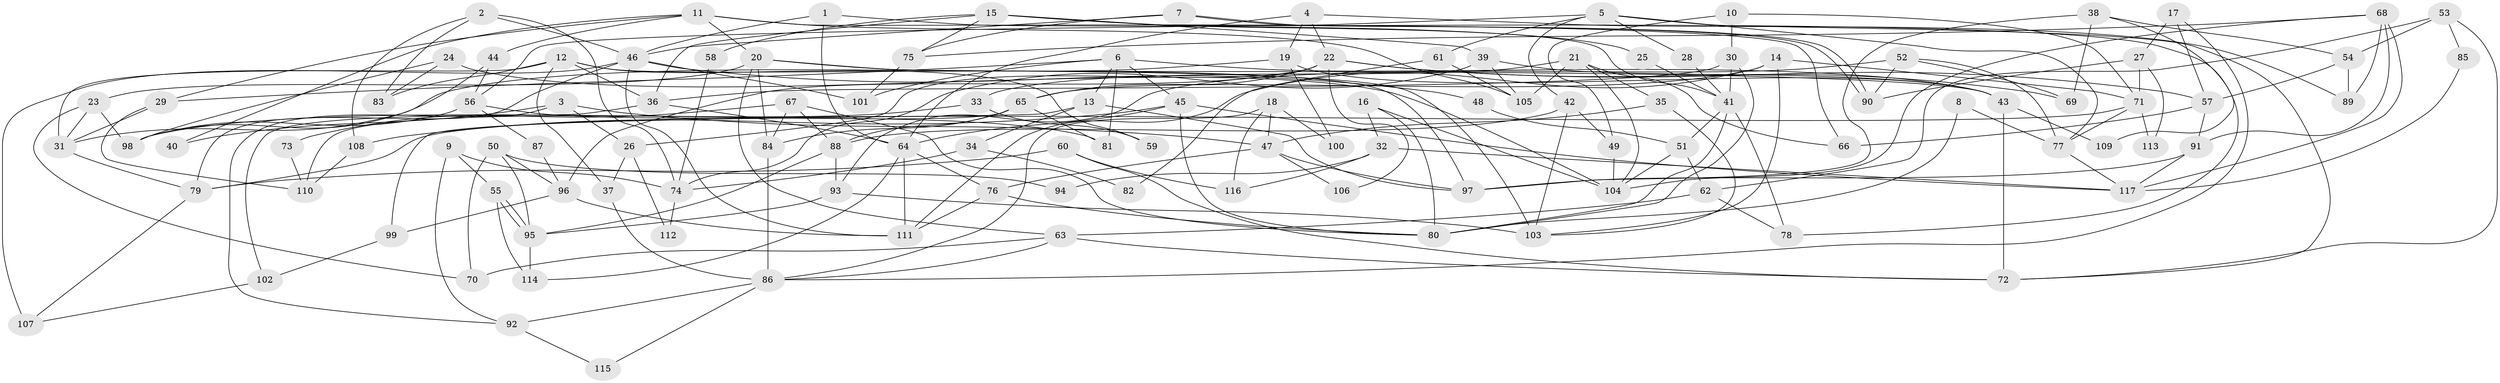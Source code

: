 // Generated by graph-tools (version 1.1) at 2025/15/03/09/25 04:15:05]
// undirected, 117 vertices, 234 edges
graph export_dot {
graph [start="1"]
  node [color=gray90,style=filled];
  1;
  2;
  3;
  4;
  5;
  6;
  7;
  8;
  9;
  10;
  11;
  12;
  13;
  14;
  15;
  16;
  17;
  18;
  19;
  20;
  21;
  22;
  23;
  24;
  25;
  26;
  27;
  28;
  29;
  30;
  31;
  32;
  33;
  34;
  35;
  36;
  37;
  38;
  39;
  40;
  41;
  42;
  43;
  44;
  45;
  46;
  47;
  48;
  49;
  50;
  51;
  52;
  53;
  54;
  55;
  56;
  57;
  58;
  59;
  60;
  61;
  62;
  63;
  64;
  65;
  66;
  67;
  68;
  69;
  70;
  71;
  72;
  73;
  74;
  75;
  76;
  77;
  78;
  79;
  80;
  81;
  82;
  83;
  84;
  85;
  86;
  87;
  88;
  89;
  90;
  91;
  92;
  93;
  94;
  95;
  96;
  97;
  98;
  99;
  100;
  101;
  102;
  103;
  104;
  105;
  106;
  107;
  108;
  109;
  110;
  111;
  112;
  113;
  114;
  115;
  116;
  117;
  1 -- 46;
  1 -- 41;
  1 -- 64;
  2 -- 46;
  2 -- 108;
  2 -- 74;
  2 -- 83;
  3 -- 92;
  3 -- 47;
  3 -- 26;
  3 -- 40;
  4 -- 64;
  4 -- 19;
  4 -- 22;
  4 -- 89;
  5 -- 42;
  5 -- 77;
  5 -- 28;
  5 -- 56;
  5 -- 61;
  5 -- 72;
  6 -- 43;
  6 -- 81;
  6 -- 13;
  6 -- 29;
  6 -- 45;
  6 -- 101;
  7 -- 90;
  7 -- 90;
  7 -- 75;
  7 -- 46;
  8 -- 80;
  8 -- 77;
  9 -- 74;
  9 -- 55;
  9 -- 92;
  10 -- 71;
  10 -- 30;
  10 -- 49;
  11 -- 44;
  11 -- 105;
  11 -- 20;
  11 -- 29;
  11 -- 40;
  11 -- 66;
  12 -- 37;
  12 -- 31;
  12 -- 36;
  12 -- 59;
  12 -- 83;
  12 -- 97;
  13 -- 99;
  13 -- 34;
  13 -- 97;
  14 -- 111;
  14 -- 103;
  14 -- 65;
  14 -- 71;
  15 -- 36;
  15 -- 78;
  15 -- 25;
  15 -- 39;
  15 -- 58;
  15 -- 75;
  16 -- 32;
  16 -- 104;
  16 -- 80;
  17 -- 27;
  17 -- 57;
  17 -- 86;
  18 -- 47;
  18 -- 86;
  18 -- 100;
  18 -- 116;
  19 -- 43;
  19 -- 31;
  19 -- 100;
  20 -- 84;
  20 -- 23;
  20 -- 43;
  20 -- 63;
  20 -- 103;
  21 -- 35;
  21 -- 104;
  21 -- 33;
  21 -- 66;
  21 -- 105;
  22 -- 65;
  22 -- 26;
  22 -- 57;
  22 -- 69;
  22 -- 96;
  22 -- 106;
  23 -- 70;
  23 -- 31;
  23 -- 98;
  24 -- 104;
  24 -- 83;
  24 -- 98;
  25 -- 41;
  26 -- 37;
  26 -- 112;
  27 -- 71;
  27 -- 90;
  27 -- 113;
  28 -- 41;
  29 -- 31;
  29 -- 110;
  30 -- 36;
  30 -- 80;
  30 -- 41;
  31 -- 79;
  32 -- 117;
  32 -- 116;
  32 -- 94;
  33 -- 98;
  33 -- 59;
  34 -- 74;
  34 -- 82;
  35 -- 103;
  35 -- 47;
  36 -- 64;
  36 -- 102;
  37 -- 86;
  38 -- 97;
  38 -- 54;
  38 -- 69;
  38 -- 109;
  39 -- 43;
  39 -- 74;
  39 -- 105;
  41 -- 80;
  41 -- 51;
  41 -- 78;
  42 -- 103;
  42 -- 88;
  42 -- 49;
  43 -- 72;
  43 -- 109;
  44 -- 56;
  44 -- 98;
  45 -- 64;
  45 -- 80;
  45 -- 108;
  45 -- 117;
  46 -- 101;
  46 -- 48;
  46 -- 79;
  46 -- 107;
  46 -- 111;
  47 -- 97;
  47 -- 76;
  47 -- 106;
  48 -- 51;
  49 -- 104;
  50 -- 95;
  50 -- 96;
  50 -- 70;
  50 -- 94;
  51 -- 104;
  51 -- 62;
  52 -- 69;
  52 -- 77;
  52 -- 90;
  52 -- 93;
  53 -- 54;
  53 -- 72;
  53 -- 62;
  53 -- 85;
  54 -- 89;
  54 -- 57;
  55 -- 114;
  55 -- 95;
  55 -- 95;
  56 -- 98;
  56 -- 81;
  56 -- 87;
  57 -- 66;
  57 -- 91;
  58 -- 74;
  60 -- 79;
  60 -- 72;
  60 -- 116;
  61 -- 105;
  61 -- 82;
  62 -- 63;
  62 -- 78;
  63 -- 70;
  63 -- 72;
  63 -- 86;
  64 -- 76;
  64 -- 111;
  64 -- 114;
  65 -- 88;
  65 -- 81;
  65 -- 84;
  65 -- 110;
  67 -- 80;
  67 -- 84;
  67 -- 73;
  67 -- 88;
  68 -- 117;
  68 -- 91;
  68 -- 75;
  68 -- 89;
  68 -- 104;
  71 -- 79;
  71 -- 77;
  71 -- 113;
  73 -- 110;
  74 -- 112;
  75 -- 101;
  76 -- 80;
  76 -- 111;
  77 -- 117;
  79 -- 107;
  84 -- 86;
  85 -- 117;
  86 -- 92;
  86 -- 115;
  87 -- 96;
  88 -- 93;
  88 -- 95;
  91 -- 97;
  91 -- 117;
  92 -- 115;
  93 -- 95;
  93 -- 103;
  95 -- 114;
  96 -- 111;
  96 -- 99;
  99 -- 102;
  102 -- 107;
  108 -- 110;
}
